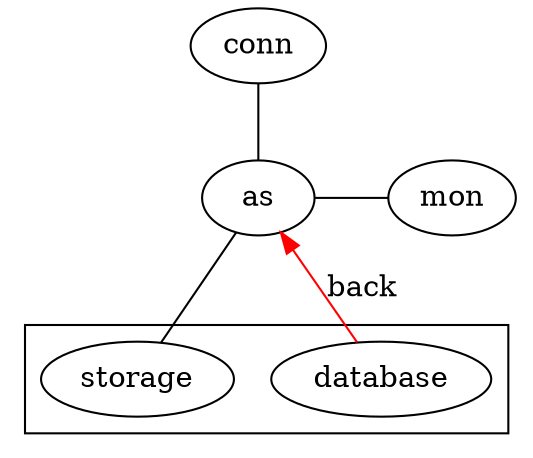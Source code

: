 //
// graphviz-dot-mode
//
// M-x compile
// C-c p
//

digraph mail {

	edge[dir=none]
	
	conn -> as
	as -> mon	

	subgraph cluster_repo {
		storage
		database
	}
	
	// as -> { storage, database }
	// todo : small label
	// todo : label to the circle
	as -> storage
	as -> database[dir=back, color=red, label="back"]

	{ rank = same; as mon}
}

